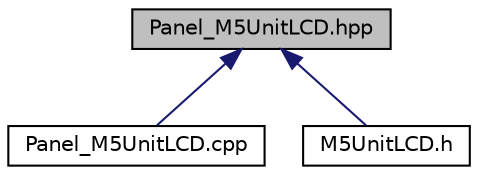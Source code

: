 digraph "Panel_M5UnitLCD.hpp"
{
 // LATEX_PDF_SIZE
  edge [fontname="Helvetica",fontsize="10",labelfontname="Helvetica",labelfontsize="10"];
  node [fontname="Helvetica",fontsize="10",shape=record];
  Node1 [label="Panel_M5UnitLCD.hpp",height=0.2,width=0.4,color="black", fillcolor="grey75", style="filled", fontcolor="black",tooltip=" "];
  Node1 -> Node2 [dir="back",color="midnightblue",fontsize="10",style="solid",fontname="Helvetica"];
  Node2 [label="Panel_M5UnitLCD.cpp",height=0.2,width=0.4,color="black", fillcolor="white", style="filled",URL="$d2/da4/Panel__M5UnitLCD_8cpp.html",tooltip=" "];
  Node1 -> Node3 [dir="back",color="midnightblue",fontsize="10",style="solid",fontname="Helvetica"];
  Node3 [label="M5UnitLCD.h",height=0.2,width=0.4,color="black", fillcolor="white", style="filled",URL="$df/d10/M5UnitLCD_8h.html",tooltip=" "];
}
